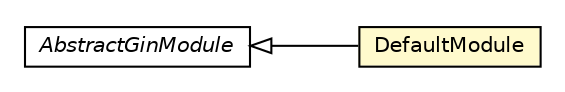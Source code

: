 #!/usr/local/bin/dot
#
# Class diagram 
# Generated by UMLGraph version R5_6-24-gf6e263 (http://www.umlgraph.org/)
#

digraph G {
	edge [fontname="Helvetica",fontsize=10,labelfontname="Helvetica",labelfontsize=10];
	node [fontname="Helvetica",fontsize=10,shape=plaintext];
	nodesep=0.25;
	ranksep=0.5;
	rankdir=LR;
	// com.gwtplatform.mvp.client.gin.DefaultModule
	c153098 [label=<<table title="com.gwtplatform.mvp.client.gin.DefaultModule" border="0" cellborder="1" cellspacing="0" cellpadding="2" port="p" bgcolor="lemonChiffon" href="./DefaultModule.html">
		<tr><td><table border="0" cellspacing="0" cellpadding="1">
<tr><td align="center" balign="center"> DefaultModule </td></tr>
		</table></td></tr>
		</table>>, URL="./DefaultModule.html", fontname="Helvetica", fontcolor="black", fontsize=10.0];
	//com.gwtplatform.mvp.client.gin.DefaultModule extends com.google.gwt.inject.client.AbstractGinModule
	c153542:p -> c153098:p [dir=back,arrowtail=empty];
	// com.google.gwt.inject.client.AbstractGinModule
	c153542 [label=<<table title="com.google.gwt.inject.client.AbstractGinModule" border="0" cellborder="1" cellspacing="0" cellpadding="2" port="p">
		<tr><td><table border="0" cellspacing="0" cellpadding="1">
<tr><td align="center" balign="center"><font face="Helvetica-Oblique"> AbstractGinModule </font></td></tr>
		</table></td></tr>
		</table>>, URL="null", fontname="Helvetica", fontcolor="black", fontsize=10.0];
}

